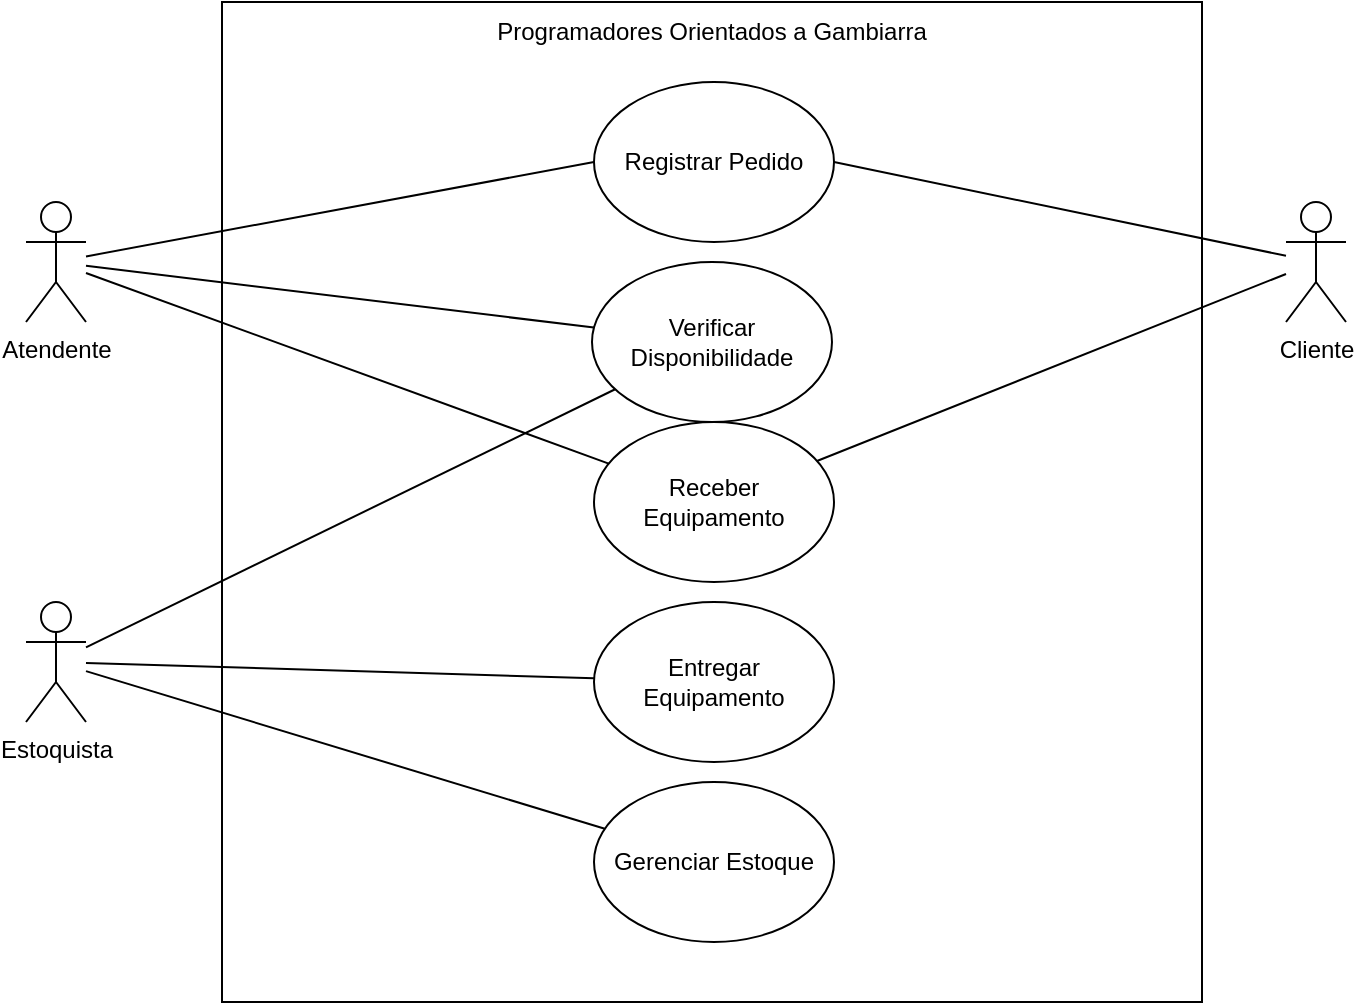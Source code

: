 <mxfile version="16.6.5" type="device"><diagram id="QGZHev9D0IuyetjTbbeL" name="Page-1"><mxGraphModel dx="1324" dy="723" grid="1" gridSize="10" guides="1" tooltips="1" connect="1" arrows="1" fold="1" page="1" pageScale="1" pageWidth="827" pageHeight="1169" math="0" shadow="0"><root><mxCell id="0"/><mxCell id="1" parent="0"/><mxCell id="RZEpzb0d1vN99tMmYDsz-1" value="Atendente&lt;br&gt;" style="shape=umlActor;verticalLabelPosition=bottom;verticalAlign=top;html=1;outlineConnect=0;" vertex="1" parent="1"><mxGeometry x="70" y="130" width="30" height="60" as="geometry"/></mxCell><mxCell id="RZEpzb0d1vN99tMmYDsz-2" value="Estoquista" style="shape=umlActor;verticalLabelPosition=bottom;verticalAlign=top;html=1;outlineConnect=0;" vertex="1" parent="1"><mxGeometry x="70" y="330" width="30" height="60" as="geometry"/></mxCell><mxCell id="RZEpzb0d1vN99tMmYDsz-3" value="Cliente&lt;br&gt;" style="shape=umlActor;verticalLabelPosition=bottom;verticalAlign=top;html=1;outlineConnect=0;" vertex="1" parent="1"><mxGeometry x="700" y="130" width="30" height="60" as="geometry"/></mxCell><mxCell id="RZEpzb0d1vN99tMmYDsz-4" value="" style="rounded=0;whiteSpace=wrap;html=1;" vertex="1" parent="1"><mxGeometry x="168" y="30" width="490" height="500" as="geometry"/></mxCell><mxCell id="RZEpzb0d1vN99tMmYDsz-8" value="Registrar Pedido" style="ellipse;whiteSpace=wrap;html=1;" vertex="1" parent="1"><mxGeometry x="354" y="70" width="120" height="80" as="geometry"/></mxCell><mxCell id="RZEpzb0d1vN99tMmYDsz-10" value="" style="endArrow=none;html=1;rounded=0;exitX=1;exitY=0.5;exitDx=0;exitDy=0;" edge="1" parent="1" source="RZEpzb0d1vN99tMmYDsz-8" target="RZEpzb0d1vN99tMmYDsz-3"><mxGeometry width="50" height="50" relative="1" as="geometry"><mxPoint x="300" y="270" as="sourcePoint"/><mxPoint x="350" y="220" as="targetPoint"/></mxGeometry></mxCell><mxCell id="RZEpzb0d1vN99tMmYDsz-11" value="Receber Equipamento&lt;br&gt;" style="ellipse;whiteSpace=wrap;html=1;" vertex="1" parent="1"><mxGeometry x="354" y="240" width="120" height="80" as="geometry"/></mxCell><mxCell id="RZEpzb0d1vN99tMmYDsz-12" value="" style="endArrow=none;html=1;rounded=0;" edge="1" parent="1" source="RZEpzb0d1vN99tMmYDsz-11" target="RZEpzb0d1vN99tMmYDsz-3"><mxGeometry width="50" height="50" relative="1" as="geometry"><mxPoint x="570" y="230" as="sourcePoint"/><mxPoint x="620" y="180" as="targetPoint"/></mxGeometry></mxCell><mxCell id="RZEpzb0d1vN99tMmYDsz-15" value="" style="endArrow=none;html=1;rounded=0;entryX=0;entryY=0.5;entryDx=0;entryDy=0;" edge="1" parent="1" source="RZEpzb0d1vN99tMmYDsz-1" target="RZEpzb0d1vN99tMmYDsz-8"><mxGeometry width="50" height="50" relative="1" as="geometry"><mxPoint x="280" y="190" as="sourcePoint"/><mxPoint x="330" y="140" as="targetPoint"/></mxGeometry></mxCell><mxCell id="RZEpzb0d1vN99tMmYDsz-17" value="" style="endArrow=none;html=1;rounded=0;" edge="1" parent="1" source="RZEpzb0d1vN99tMmYDsz-2" target="RZEpzb0d1vN99tMmYDsz-18"><mxGeometry width="50" height="50" relative="1" as="geometry"><mxPoint x="90" y="380" as="sourcePoint"/><mxPoint x="100" y="270" as="targetPoint"/></mxGeometry></mxCell><mxCell id="RZEpzb0d1vN99tMmYDsz-18" value="Verificar Disponibilidade" style="ellipse;whiteSpace=wrap;html=1;" vertex="1" parent="1"><mxGeometry x="353" y="160" width="120" height="80" as="geometry"/></mxCell><mxCell id="RZEpzb0d1vN99tMmYDsz-19" value="" style="endArrow=none;html=1;rounded=0;" edge="1" parent="1" source="RZEpzb0d1vN99tMmYDsz-1" target="RZEpzb0d1vN99tMmYDsz-18"><mxGeometry width="50" height="50" relative="1" as="geometry"><mxPoint x="190" y="290" as="sourcePoint"/><mxPoint x="240" y="240" as="targetPoint"/></mxGeometry></mxCell><mxCell id="RZEpzb0d1vN99tMmYDsz-20" value="Entregar Equipamento&lt;br&gt;" style="ellipse;whiteSpace=wrap;html=1;" vertex="1" parent="1"><mxGeometry x="354" y="330" width="120" height="80" as="geometry"/></mxCell><mxCell id="RZEpzb0d1vN99tMmYDsz-21" value="" style="endArrow=none;html=1;rounded=0;" edge="1" parent="1" source="RZEpzb0d1vN99tMmYDsz-2" target="RZEpzb0d1vN99tMmYDsz-20"><mxGeometry width="50" height="50" relative="1" as="geometry"><mxPoint x="90" y="410" as="sourcePoint"/><mxPoint x="160" y="320" as="targetPoint"/></mxGeometry></mxCell><mxCell id="RZEpzb0d1vN99tMmYDsz-24" value="" style="endArrow=none;html=1;rounded=0;" edge="1" parent="1" source="RZEpzb0d1vN99tMmYDsz-1" target="RZEpzb0d1vN99tMmYDsz-11"><mxGeometry width="50" height="50" relative="1" as="geometry"><mxPoint x="210" y="170" as="sourcePoint"/><mxPoint x="260" y="120" as="targetPoint"/></mxGeometry></mxCell><mxCell id="RZEpzb0d1vN99tMmYDsz-25" value="Gerenciar Estoque" style="ellipse;whiteSpace=wrap;html=1;" vertex="1" parent="1"><mxGeometry x="354" y="420" width="120" height="80" as="geometry"/></mxCell><mxCell id="RZEpzb0d1vN99tMmYDsz-26" value="" style="endArrow=none;html=1;rounded=0;" edge="1" parent="1" source="RZEpzb0d1vN99tMmYDsz-2" target="RZEpzb0d1vN99tMmYDsz-25"><mxGeometry width="50" height="50" relative="1" as="geometry"><mxPoint x="170" y="430" as="sourcePoint"/><mxPoint x="220" y="380" as="targetPoint"/></mxGeometry></mxCell><mxCell id="RZEpzb0d1vN99tMmYDsz-27" value="Programadores Orientados a Gambiarra" style="text;html=1;strokeColor=none;fillColor=none;align=center;verticalAlign=middle;whiteSpace=wrap;rounded=0;" vertex="1" parent="1"><mxGeometry x="290" y="30" width="246" height="30" as="geometry"/></mxCell></root></mxGraphModel></diagram></mxfile>